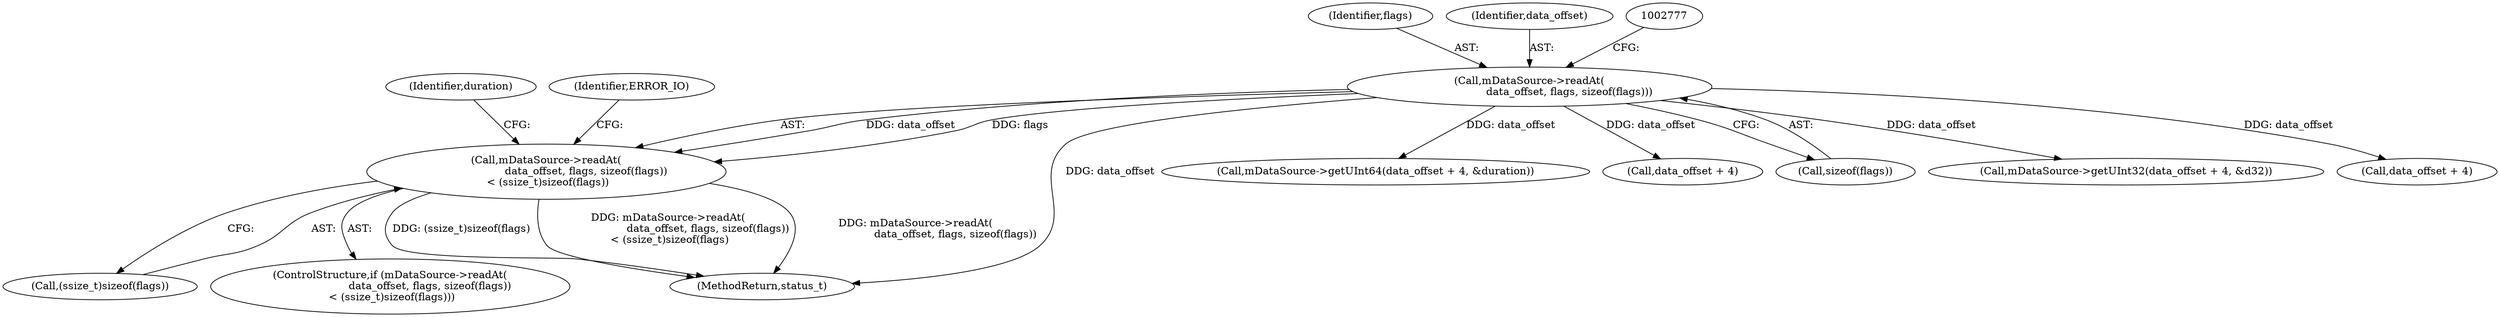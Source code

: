 digraph "0_Android_e7142a0703bc93f75e213e96ebc19000022afed9@API" {
"1002770" [label="(Call,mDataSource->readAt(\n                        data_offset, flags, sizeof(flags))\n < (ssize_t)sizeof(flags))"];
"1002771" [label="(Call,mDataSource->readAt(\n                        data_offset, flags, sizeof(flags)))"];
"1002771" [label="(Call,mDataSource->readAt(\n                        data_offset, flags, sizeof(flags)))"];
"1002776" [label="(Call,(ssize_t)sizeof(flags))"];
"1002801" [label="(Call,mDataSource->getUInt64(data_offset + 4, &duration))"];
"1002773" [label="(Identifier,flags)"];
"1002769" [label="(ControlStructure,if (mDataSource->readAt(\n                        data_offset, flags, sizeof(flags))\n < (ssize_t)sizeof(flags)))"];
"1002802" [label="(Call,data_offset + 4)"];
"1002770" [label="(Call,mDataSource->readAt(\n                        data_offset, flags, sizeof(flags))\n < (ssize_t)sizeof(flags))"];
"1002785" [label="(Identifier,duration)"];
"1002782" [label="(Identifier,ERROR_IO)"];
"1003275" [label="(MethodReturn,status_t)"];
"1002774" [label="(Call,sizeof(flags))"];
"1002824" [label="(Call,mDataSource->getUInt32(data_offset + 4, &d32))"];
"1002825" [label="(Call,data_offset + 4)"];
"1002772" [label="(Identifier,data_offset)"];
"1002770" -> "1002769"  [label="AST: "];
"1002770" -> "1002776"  [label="CFG: "];
"1002771" -> "1002770"  [label="AST: "];
"1002776" -> "1002770"  [label="AST: "];
"1002782" -> "1002770"  [label="CFG: "];
"1002785" -> "1002770"  [label="CFG: "];
"1002770" -> "1003275"  [label="DDG: (ssize_t)sizeof(flags)"];
"1002770" -> "1003275"  [label="DDG: mDataSource->readAt(\n                        data_offset, flags, sizeof(flags))\n < (ssize_t)sizeof(flags)"];
"1002770" -> "1003275"  [label="DDG: mDataSource->readAt(\n                        data_offset, flags, sizeof(flags))"];
"1002771" -> "1002770"  [label="DDG: data_offset"];
"1002771" -> "1002770"  [label="DDG: flags"];
"1002771" -> "1002774"  [label="CFG: "];
"1002772" -> "1002771"  [label="AST: "];
"1002773" -> "1002771"  [label="AST: "];
"1002774" -> "1002771"  [label="AST: "];
"1002777" -> "1002771"  [label="CFG: "];
"1002771" -> "1003275"  [label="DDG: data_offset"];
"1002771" -> "1002801"  [label="DDG: data_offset"];
"1002771" -> "1002802"  [label="DDG: data_offset"];
"1002771" -> "1002824"  [label="DDG: data_offset"];
"1002771" -> "1002825"  [label="DDG: data_offset"];
}
